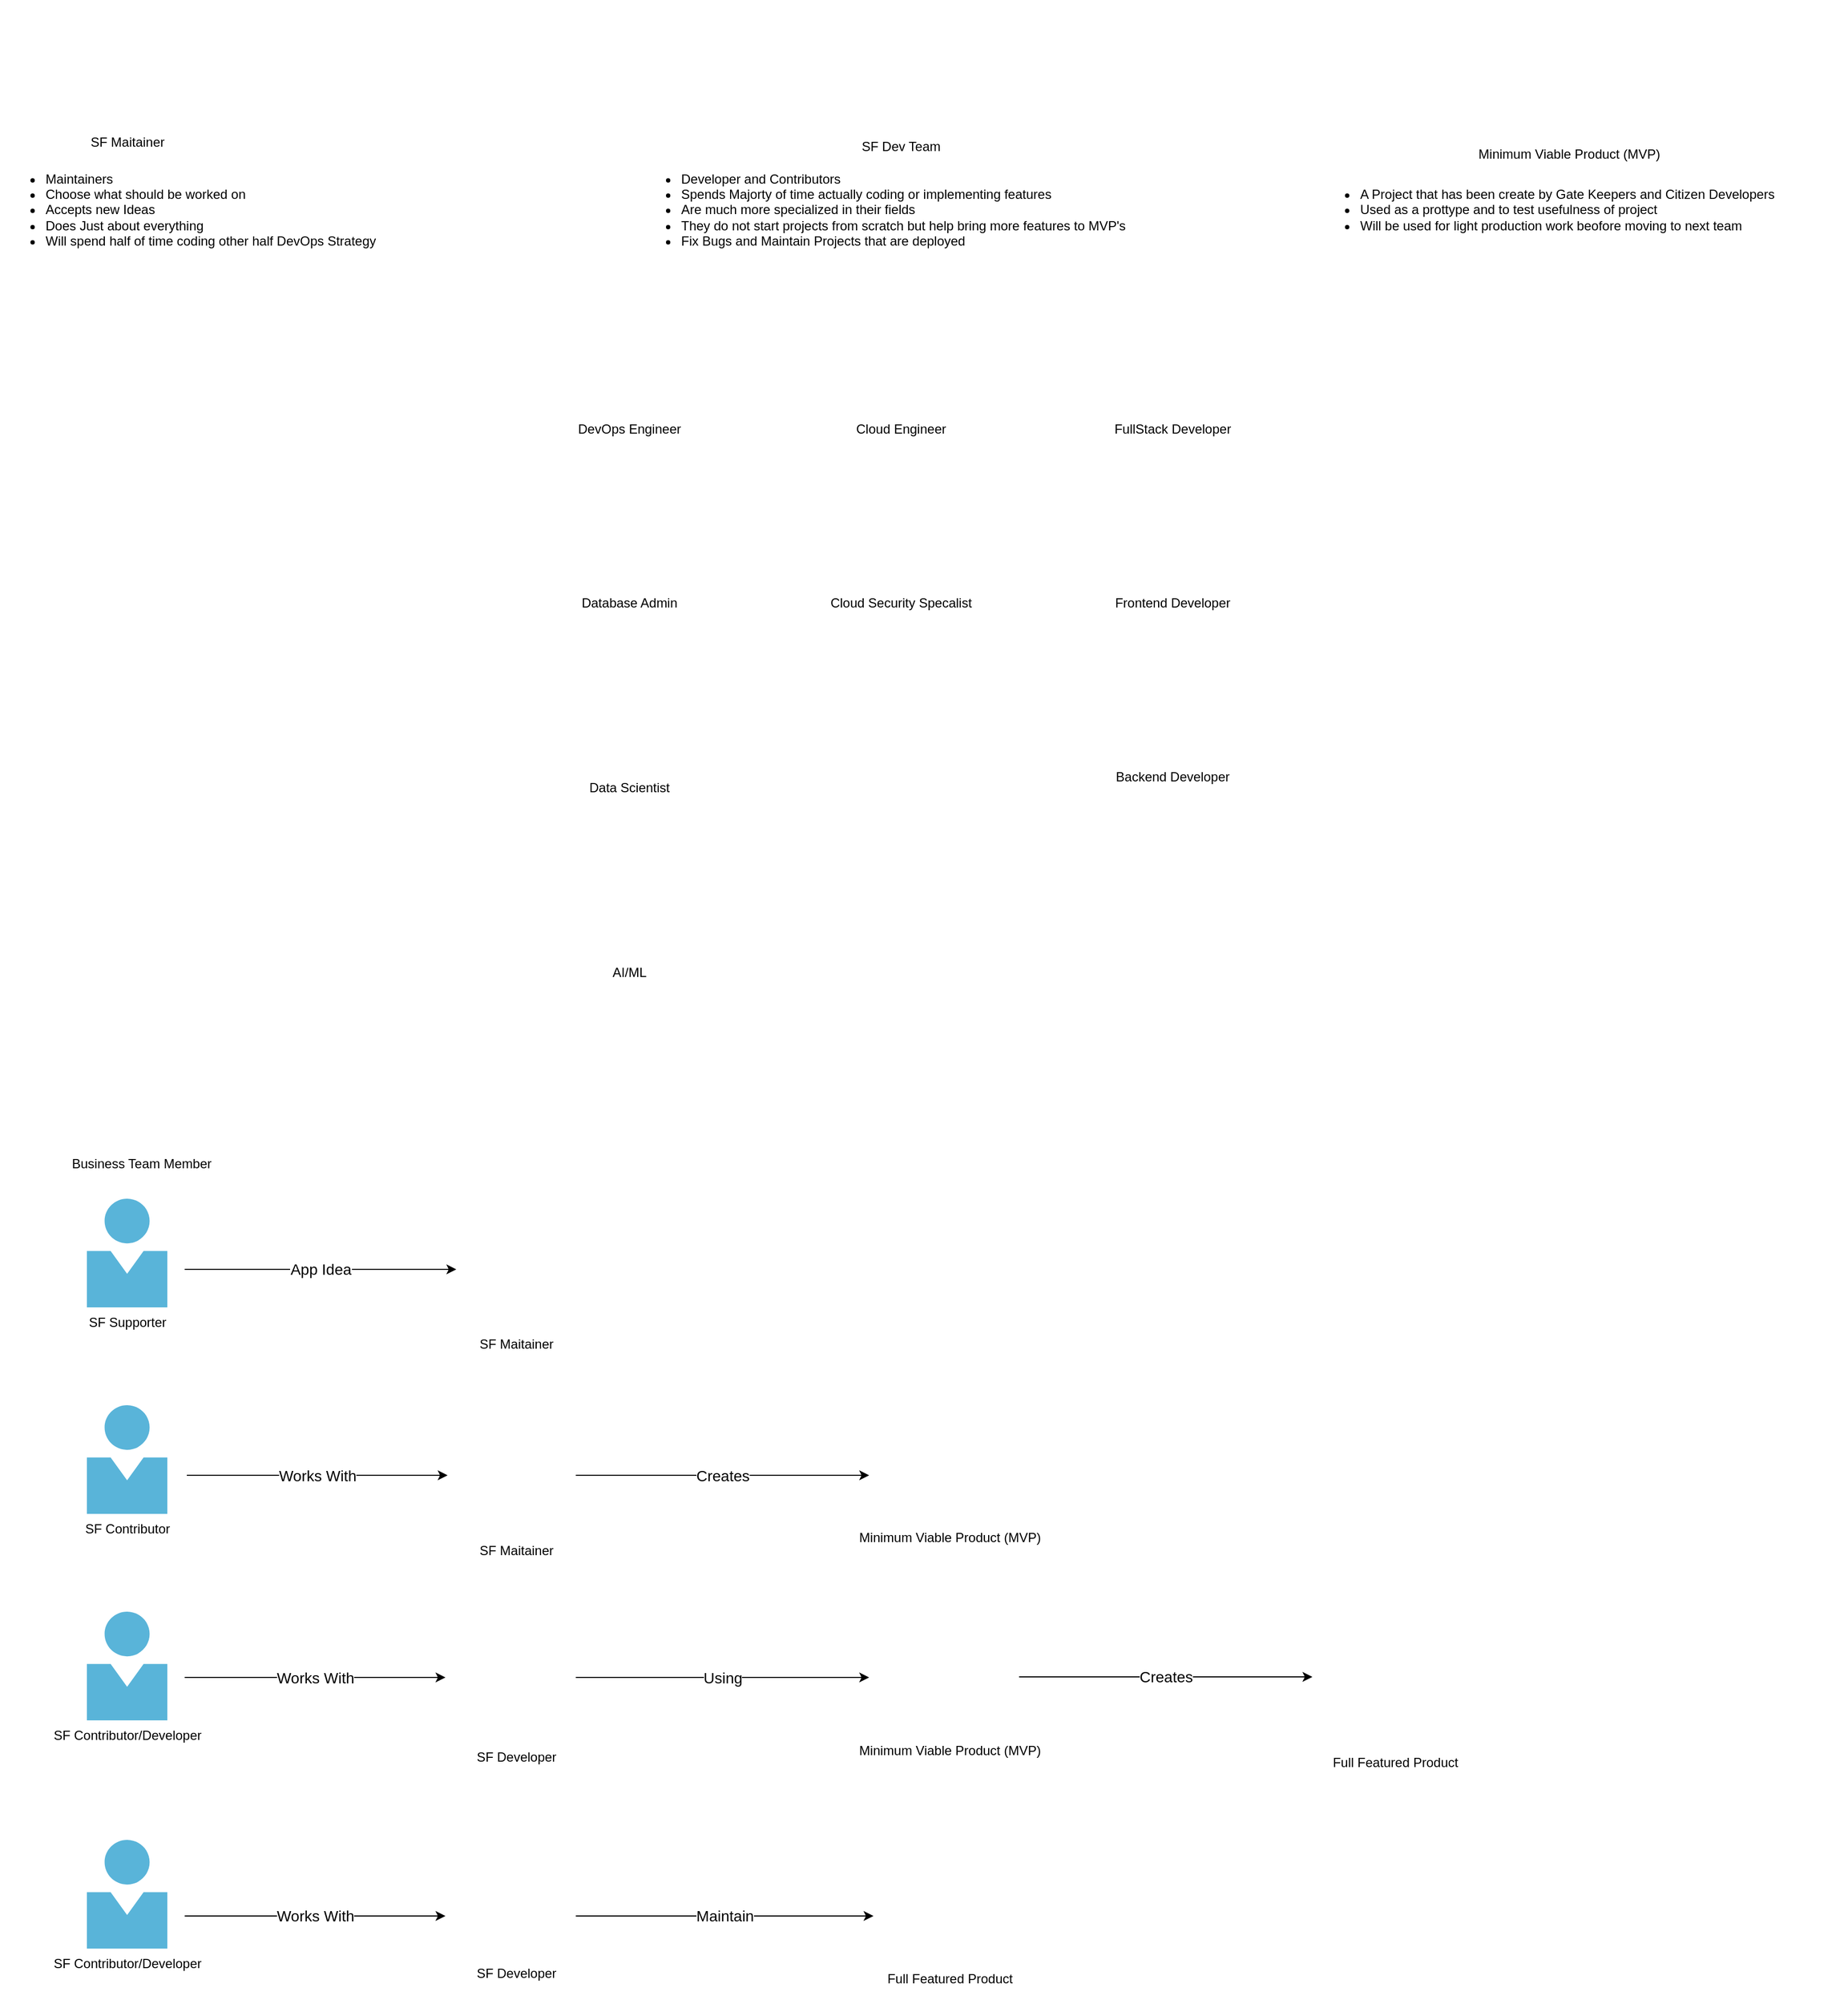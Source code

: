 <mxfile version="14.7.6" type="github" pages="2">
  <diagram id="6wAIpjUcWf_RM9nSiClX" name="Page-1">
    <mxGraphModel dx="1014" dy="2170" grid="1" gridSize="10" guides="1" tooltips="1" connect="1" arrows="1" fold="1" page="1" pageScale="1" pageWidth="1700" pageHeight="1100" math="0" shadow="0">
      <root>
        <mxCell id="0" />
        <mxCell id="1" parent="0" />
        <mxCell id="YDlGzOTkmtleR9665ucg-1" value="SF Maitainer" style="shape=image;html=1;verticalAlign=top;verticalLabelPosition=bottom;labelBackgroundColor=#ffffff;imageAspect=0;aspect=fixed;image=https://cdn4.iconfinder.com/data/icons/general-office/91/General_Office_34-128.png" vertex="1" parent="1">
          <mxGeometry x="420" y="60" width="110" height="110" as="geometry" />
        </mxCell>
        <mxCell id="YDlGzOTkmtleR9665ucg-2" value="SF Developer" style="shape=image;html=1;verticalAlign=top;verticalLabelPosition=bottom;labelBackgroundColor=#ffffff;imageAspect=0;aspect=fixed;image=https://cdn0.iconfinder.com/data/icons/job-seeker/256/laptop_job_seeker_employee_unemployee_work_1-128.png" vertex="1" parent="1">
          <mxGeometry x="416" y="432" width="118" height="118" as="geometry" />
        </mxCell>
        <mxCell id="YDlGzOTkmtleR9665ucg-3" value="&lt;div&gt;SF Supporter&lt;br&gt;&lt;/div&gt;&lt;div&gt;&lt;br&gt;&lt;/div&gt;" style="aspect=fixed;html=1;points=[];align=center;image;fontSize=12;image=img/lib/mscae/Person.svg;" vertex="1" parent="1">
          <mxGeometry x="80" y="50" width="74" height="100" as="geometry" />
        </mxCell>
        <mxCell id="YDlGzOTkmtleR9665ucg-4" value="&lt;font style=&quot;font-size: 14px&quot;&gt;App Idea&lt;/font&gt;" style="endArrow=classic;html=1;" edge="1" parent="1" target="YDlGzOTkmtleR9665ucg-1">
          <mxGeometry width="50" height="50" relative="1" as="geometry">
            <mxPoint x="170" y="115" as="sourcePoint" />
            <mxPoint x="830" y="520" as="targetPoint" />
          </mxGeometry>
        </mxCell>
        <mxCell id="YDlGzOTkmtleR9665ucg-5" value="&lt;font style=&quot;font-size: 14px&quot;&gt;Creates&lt;/font&gt;" style="endArrow=classic;html=1;" edge="1" parent="1">
          <mxGeometry width="50" height="50" relative="1" as="geometry">
            <mxPoint x="530" y="304.5" as="sourcePoint" />
            <mxPoint x="800" y="304.5" as="targetPoint" />
            <Array as="points">
              <mxPoint x="770" y="304.5" />
            </Array>
          </mxGeometry>
        </mxCell>
        <mxCell id="YDlGzOTkmtleR9665ucg-6" value="&lt;font style=&quot;font-size: 14px&quot;&gt;Works With&lt;/font&gt;" style="endArrow=classic;html=1;" edge="1" parent="1">
          <mxGeometry width="50" height="50" relative="1" as="geometry">
            <mxPoint x="172" y="304.5" as="sourcePoint" />
            <mxPoint x="412" y="304.5" as="targetPoint" />
          </mxGeometry>
        </mxCell>
        <mxCell id="YDlGzOTkmtleR9665ucg-7" value="SF Contributor" style="aspect=fixed;html=1;points=[];align=center;image;fontSize=12;image=img/lib/mscae/Person.svg;" vertex="1" parent="1">
          <mxGeometry x="80" y="240" width="74" height="100" as="geometry" />
        </mxCell>
        <mxCell id="YDlGzOTkmtleR9665ucg-8" value="&lt;div&gt;SF Contributor/Developer&lt;/div&gt;&lt;div&gt;&lt;br&gt;&lt;/div&gt;" style="aspect=fixed;html=1;points=[];align=center;image;fontSize=12;image=img/lib/mscae/Person.svg;" vertex="1" parent="1">
          <mxGeometry x="80" y="430" width="74" height="100" as="geometry" />
        </mxCell>
        <mxCell id="YDlGzOTkmtleR9665ucg-9" value="SF Maitainer" style="shape=image;html=1;verticalAlign=top;verticalLabelPosition=bottom;labelBackgroundColor=#ffffff;imageAspect=0;aspect=fixed;image=https://cdn4.iconfinder.com/data/icons/general-office/91/General_Office_34-128.png" vertex="1" parent="1">
          <mxGeometry x="420" y="250" width="110" height="110" as="geometry" />
        </mxCell>
        <mxCell id="YDlGzOTkmtleR9665ucg-12" value="&lt;font style=&quot;font-size: 14px&quot;&gt;Works With&lt;/font&gt;" style="endArrow=classic;html=1;" edge="1" parent="1">
          <mxGeometry width="50" height="50" relative="1" as="geometry">
            <mxPoint x="170" y="490.5" as="sourcePoint" />
            <mxPoint x="410" y="490.5" as="targetPoint" />
          </mxGeometry>
        </mxCell>
        <mxCell id="YDlGzOTkmtleR9665ucg-13" value="&lt;font style=&quot;font-size: 14px&quot;&gt;Using&lt;/font&gt;" style="endArrow=classic;html=1;" edge="1" parent="1">
          <mxGeometry width="50" height="50" relative="1" as="geometry">
            <mxPoint x="530" y="490.5" as="sourcePoint" />
            <mxPoint x="800" y="490.5" as="targetPoint" />
            <Array as="points">
              <mxPoint x="770" y="490.5" />
            </Array>
          </mxGeometry>
        </mxCell>
        <mxCell id="YDlGzOTkmtleR9665ucg-14" value="Full Featured Product" style="shape=image;html=1;verticalAlign=top;verticalLabelPosition=bottom;labelBackgroundColor=#ffffff;imageAspect=0;aspect=fixed;image=https://cdn0.iconfinder.com/data/icons/kameleon-free-pack-rounded/110/Coding-Html-128.png" vertex="1" parent="1">
          <mxGeometry x="1220" y="427" width="128" height="128" as="geometry" />
        </mxCell>
        <mxCell id="YDlGzOTkmtleR9665ucg-15" value="Minimum Viable Product (MVP)" style="shape=image;html=1;verticalAlign=top;verticalLabelPosition=bottom;labelBackgroundColor=#ffffff;imageAspect=0;aspect=fixed;image=https://cdn1.iconfinder.com/data/icons/business-startup-14/60/Development-128.png" vertex="1" parent="1">
          <mxGeometry x="810" y="220" width="128" height="128" as="geometry" />
        </mxCell>
        <mxCell id="YDlGzOTkmtleR9665ucg-16" value="Minimum Viable Product (MVP)" style="shape=image;html=1;verticalAlign=top;verticalLabelPosition=bottom;labelBackgroundColor=#ffffff;imageAspect=0;aspect=fixed;image=https://cdn1.iconfinder.com/data/icons/business-startup-14/60/Development-128.png" vertex="1" parent="1">
          <mxGeometry x="810" y="416" width="128" height="128" as="geometry" />
        </mxCell>
        <mxCell id="YDlGzOTkmtleR9665ucg-18" value="&lt;font style=&quot;font-size: 14px&quot;&gt;Creates&lt;/font&gt;" style="endArrow=classic;html=1;" edge="1" parent="1">
          <mxGeometry width="50" height="50" relative="1" as="geometry">
            <mxPoint x="938" y="490" as="sourcePoint" />
            <mxPoint x="1208" y="490" as="targetPoint" />
            <Array as="points">
              <mxPoint x="1178" y="490" />
            </Array>
          </mxGeometry>
        </mxCell>
        <mxCell id="YDlGzOTkmtleR9665ucg-22" value="&lt;div&gt;SF Contributor/Developer&lt;/div&gt;&lt;div&gt;&lt;br&gt;&lt;br&gt;&lt;/div&gt;" style="aspect=fixed;html=1;points=[];align=center;image;fontSize=12;image=img/lib/mscae/Person.svg;" vertex="1" parent="1">
          <mxGeometry x="80" y="640" width="74" height="100" as="geometry" />
        </mxCell>
        <mxCell id="YDlGzOTkmtleR9665ucg-23" value="&lt;font style=&quot;font-size: 14px&quot;&gt;Works With&lt;/font&gt;" style="endArrow=classic;html=1;" edge="1" parent="1">
          <mxGeometry width="50" height="50" relative="1" as="geometry">
            <mxPoint x="170" y="710" as="sourcePoint" />
            <mxPoint x="410" y="710" as="targetPoint" />
          </mxGeometry>
        </mxCell>
        <mxCell id="YDlGzOTkmtleR9665ucg-24" value="SF Developer" style="shape=image;html=1;verticalAlign=top;verticalLabelPosition=bottom;labelBackgroundColor=#ffffff;imageAspect=0;aspect=fixed;image=https://cdn0.iconfinder.com/data/icons/job-seeker/256/laptop_job_seeker_employee_unemployee_work_1-128.png" vertex="1" parent="1">
          <mxGeometry x="416" y="631" width="118" height="118" as="geometry" />
        </mxCell>
        <mxCell id="YDlGzOTkmtleR9665ucg-25" value="Full Featured Product" style="shape=image;html=1;verticalAlign=top;verticalLabelPosition=bottom;labelBackgroundColor=#ffffff;imageAspect=0;aspect=fixed;image=https://cdn0.iconfinder.com/data/icons/kameleon-free-pack-rounded/110/Coding-Html-128.png" vertex="1" parent="1">
          <mxGeometry x="810" y="626" width="128" height="128" as="geometry" />
        </mxCell>
        <mxCell id="YDlGzOTkmtleR9665ucg-26" value="&lt;font style=&quot;font-size: 14px&quot;&gt;Maintain&lt;/font&gt;" style="endArrow=classic;html=1;" edge="1" parent="1">
          <mxGeometry width="50" height="50" relative="1" as="geometry">
            <mxPoint x="530" y="710" as="sourcePoint" />
            <mxPoint x="804" y="710" as="targetPoint" />
            <Array as="points">
              <mxPoint x="804" y="710" />
            </Array>
          </mxGeometry>
        </mxCell>
        <mxCell id="br5fTGHntvivnRxV9VBM-1" value="SF Maitainer" style="shape=image;html=1;verticalAlign=top;verticalLabelPosition=bottom;labelBackgroundColor=#ffffff;imageAspect=0;aspect=fixed;image=https://cdn4.iconfinder.com/data/icons/general-office/91/General_Office_34-128.png" vertex="1" parent="1">
          <mxGeometry x="62" y="-1046" width="110" height="110" as="geometry" />
        </mxCell>
        <mxCell id="br5fTGHntvivnRxV9VBM-2" value="SF Dev Team" style="shape=image;html=1;verticalAlign=top;verticalLabelPosition=bottom;labelBackgroundColor=#ffffff;imageAspect=0;aspect=fixed;image=https://cdn0.iconfinder.com/data/icons/job-seeker/256/laptop_job_seeker_employee_unemployee_work_1-128.png" vertex="1" parent="1">
          <mxGeometry x="770" y="-1050" width="118" height="118" as="geometry" />
        </mxCell>
        <mxCell id="br5fTGHntvivnRxV9VBM-3" value="Minimum Viable Product (MVP)" style="shape=image;html=1;verticalAlign=top;verticalLabelPosition=bottom;labelBackgroundColor=#ffffff;imageAspect=0;aspect=fixed;image=https://cdn1.iconfinder.com/data/icons/business-startup-14/60/Development-128.png" vertex="1" parent="1">
          <mxGeometry x="1380" y="-1053" width="128" height="128" as="geometry" />
        </mxCell>
        <mxCell id="br5fTGHntvivnRxV9VBM-5" value="FullStack Developer " style="shape=image;html=1;verticalAlign=top;verticalLabelPosition=bottom;labelBackgroundColor=#ffffff;imageAspect=0;aspect=fixed;image=https://cdn0.iconfinder.com/data/icons/job-seeker/256/laptop_job_seeker_employee_unemployee_work_1-128.png" vertex="1" parent="1">
          <mxGeometry x="1020" y="-790" width="118" height="118" as="geometry" />
        </mxCell>
        <mxCell id="br5fTGHntvivnRxV9VBM-7" value="Cloud Engineer" style="shape=image;html=1;verticalAlign=top;verticalLabelPosition=bottom;labelBackgroundColor=#ffffff;imageAspect=0;aspect=fixed;image=https://cdn0.iconfinder.com/data/icons/job-seeker/256/laptop_job_seeker_employee_unemployee_work_1-128.png" vertex="1" parent="1">
          <mxGeometry x="770" y="-790" width="118" height="118" as="geometry" />
        </mxCell>
        <mxCell id="br5fTGHntvivnRxV9VBM-8" value="DevOps Engineer" style="shape=image;html=1;verticalAlign=top;verticalLabelPosition=bottom;labelBackgroundColor=#ffffff;imageAspect=0;aspect=fixed;image=https://cdn0.iconfinder.com/data/icons/job-seeker/256/laptop_job_seeker_employee_unemployee_work_1-128.png" vertex="1" parent="1">
          <mxGeometry x="520" y="-790" width="118" height="118" as="geometry" />
        </mxCell>
        <mxCell id="br5fTGHntvivnRxV9VBM-10" value="&lt;div align=&quot;left&quot;&gt;&lt;ul&gt;&lt;li&gt;&lt;font style=&quot;font-size: 12px&quot;&gt;Maintainers&lt;/font&gt;&lt;/li&gt;&lt;li&gt;&lt;font style=&quot;font-size: 12px&quot;&gt;Choose what should be worked on&lt;/font&gt;&lt;/li&gt;&lt;li&gt;&lt;font style=&quot;font-size: 12px&quot;&gt;Accepts new Ideas&lt;/font&gt;&lt;/li&gt;&lt;li&gt;&lt;font style=&quot;font-size: 12px&quot;&gt;Does Just about everything&lt;/font&gt;&lt;/li&gt;&lt;li&gt;&lt;font style=&quot;font-size: 12px&quot;&gt;Will spend half of time coding other half DevOps Strategy&lt;/font&gt;&lt;/li&gt;&lt;/ul&gt;&lt;/div&gt;" style="text;html=1;align=left;verticalAlign=middle;resizable=0;points=[];autosize=1;strokeColor=none;" vertex="1" parent="1">
          <mxGeometry y="-910" width="410" height="100" as="geometry" />
        </mxCell>
        <mxCell id="br5fTGHntvivnRxV9VBM-11" value="&lt;div align=&quot;left&quot;&gt;&lt;ul&gt;&lt;li&gt;Developer and Contributors&lt;/li&gt;&lt;li&gt;Spends Majorty of time actually coding or implementing features&lt;/li&gt;&lt;li&gt;Are much more specialized in their fields&lt;/li&gt;&lt;li&gt;They do not start projects from scratch but help bring more features to MVP&#39;s&lt;/li&gt;&lt;li&gt;Fix Bugs and Maintain Projects that are deployed&lt;br&gt;&lt;/li&gt;&lt;/ul&gt;&lt;/div&gt;" style="text;html=1;align=left;verticalAlign=middle;resizable=0;points=[];autosize=1;strokeColor=none;" vertex="1" parent="1">
          <mxGeometry x="585" y="-910" width="530" height="100" as="geometry" />
        </mxCell>
        <mxCell id="br5fTGHntvivnRxV9VBM-12" value="&lt;ul&gt;&lt;li&gt;A Project that has been create by Gate Keepers and Citizen Developers&lt;/li&gt;&lt;li&gt;Used as a prottype and to test usefulness of project&lt;/li&gt;&lt;li&gt;Will be used for light production work beofore moving to next team&lt;br&gt;&lt;/li&gt;&lt;/ul&gt;" style="text;html=1;align=left;verticalAlign=middle;resizable=0;points=[];autosize=1;strokeColor=none;" vertex="1" parent="1">
          <mxGeometry x="1210" y="-895" width="490" height="70" as="geometry" />
        </mxCell>
        <mxCell id="br5fTGHntvivnRxV9VBM-13" value="Cloud Security Specalist" style="shape=image;html=1;verticalAlign=top;verticalLabelPosition=bottom;labelBackgroundColor=#ffffff;imageAspect=0;aspect=fixed;image=https://cdn0.iconfinder.com/data/icons/job-seeker/256/laptop_job_seeker_employee_unemployee_work_1-128.png" vertex="1" parent="1">
          <mxGeometry x="770" y="-630" width="118" height="118" as="geometry" />
        </mxCell>
        <mxCell id="br5fTGHntvivnRxV9VBM-14" value="Frontend Developer " style="shape=image;html=1;verticalAlign=top;verticalLabelPosition=bottom;labelBackgroundColor=#ffffff;imageAspect=0;aspect=fixed;image=https://cdn0.iconfinder.com/data/icons/job-seeker/256/laptop_job_seeker_employee_unemployee_work_1-128.png" vertex="1" parent="1">
          <mxGeometry x="1020" y="-630" width="118" height="118" as="geometry" />
        </mxCell>
        <mxCell id="br5fTGHntvivnRxV9VBM-15" value="Backend Developer " style="shape=image;html=1;verticalAlign=top;verticalLabelPosition=bottom;labelBackgroundColor=#ffffff;imageAspect=0;aspect=fixed;image=https://cdn0.iconfinder.com/data/icons/job-seeker/256/laptop_job_seeker_employee_unemployee_work_1-128.png" vertex="1" parent="1">
          <mxGeometry x="1020" y="-470" width="118" height="118" as="geometry" />
        </mxCell>
        <mxCell id="br5fTGHntvivnRxV9VBM-16" value="Database Admin" style="shape=image;html=1;verticalAlign=top;verticalLabelPosition=bottom;labelBackgroundColor=#ffffff;imageAspect=0;aspect=fixed;image=https://cdn0.iconfinder.com/data/icons/job-seeker/256/laptop_job_seeker_employee_unemployee_work_1-128.png" vertex="1" parent="1">
          <mxGeometry x="520" y="-630" width="118" height="118" as="geometry" />
        </mxCell>
        <mxCell id="IfX5Ive5pr0PtEE1WW5L-1" value="&lt;div&gt;&lt;br&gt;&lt;/div&gt;&lt;div&gt;Business Team Member&lt;/div&gt;" style="text;html=1;align=center;verticalAlign=middle;resizable=0;points=[];autosize=1;strokeColor=none;" vertex="1" parent="1">
          <mxGeometry x="50" y="-5" width="160" height="30" as="geometry" />
        </mxCell>
        <mxCell id="IfX5Ive5pr0PtEE1WW5L-2" value="AI/ML" style="shape=image;html=1;verticalAlign=top;verticalLabelPosition=bottom;labelBackgroundColor=#ffffff;imageAspect=0;aspect=fixed;image=https://cdn0.iconfinder.com/data/icons/job-seeker/256/laptop_job_seeker_employee_unemployee_work_1-128.png" vertex="1" parent="1">
          <mxGeometry x="520" y="-290" width="118" height="118" as="geometry" />
        </mxCell>
        <mxCell id="IfX5Ive5pr0PtEE1WW5L-3" value="Data Scientist" style="shape=image;html=1;verticalAlign=top;verticalLabelPosition=bottom;labelBackgroundColor=#ffffff;imageAspect=0;aspect=fixed;image=https://cdn0.iconfinder.com/data/icons/job-seeker/256/laptop_job_seeker_employee_unemployee_work_1-128.png" vertex="1" parent="1">
          <mxGeometry x="520" y="-460" width="118" height="118" as="geometry" />
        </mxCell>
      </root>
    </mxGraphModel>
  </diagram>
  <diagram id="1loMe6slj_ZzFsreJwxb" name="Page-2">
    <mxGraphModel dx="2302" dy="1102" grid="1" gridSize="10" guides="1" tooltips="1" connect="1" arrows="1" fold="1" page="1" pageScale="1" pageWidth="1700" pageHeight="1100" math="0" shadow="0">
      <root>
        <mxCell id="-L1wxaTeNy4XTD5IA9lP-0" />
        <mxCell id="-L1wxaTeNy4XTD5IA9lP-1" parent="-L1wxaTeNy4XTD5IA9lP-0" />
      </root>
    </mxGraphModel>
  </diagram>
</mxfile>
